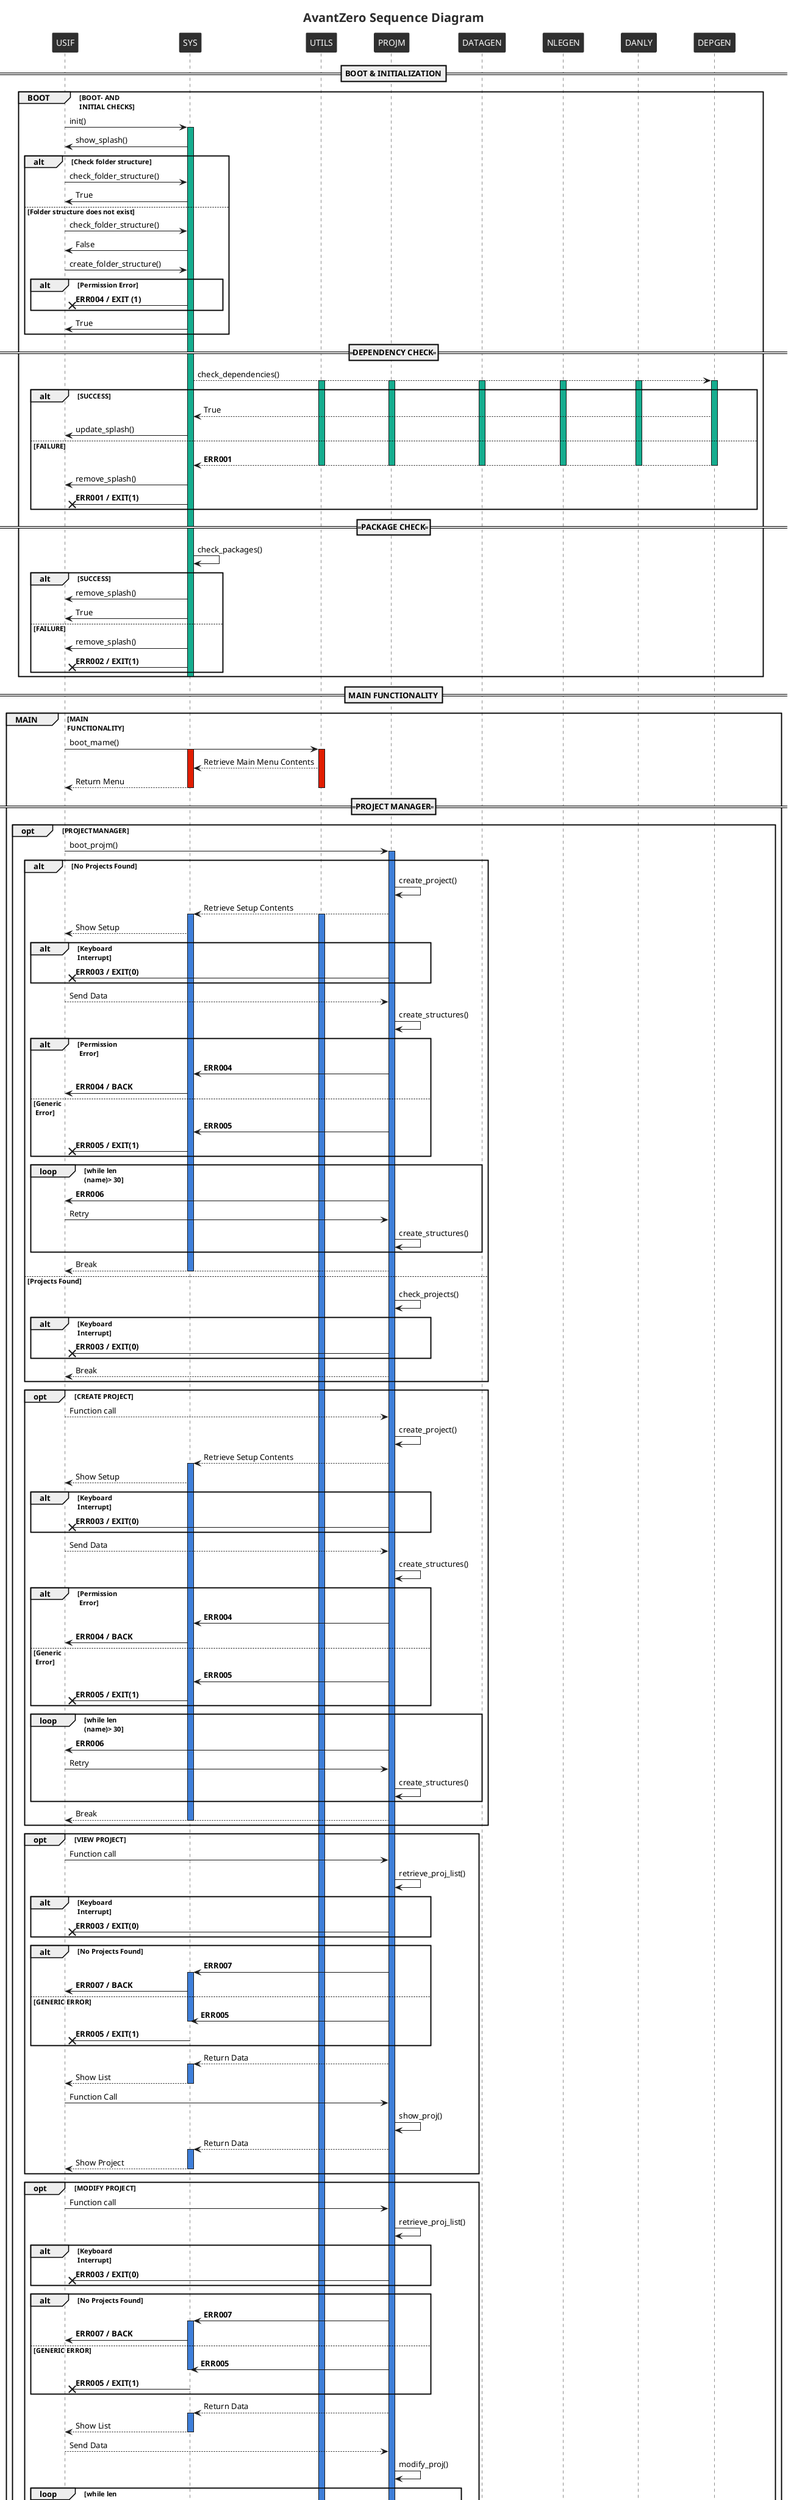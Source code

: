 @startuml AvantZeroSequenceDiagram
title AvantZero Sequence Diagram

skinparam {
    title {
        FontColor #2b2b2b
        FontName Arial
        FontSize 20
    }
    participant {
        BackgroundColor #2f2f2f
        FontColor #fafafa
        BorderColor #fafafa
        FontSize 14
        FontName Arial
    }
    participantPadding 25
}

participant USIF
participant SYS
participant UTILS
participant PROJM
participant DATAGEN
participant NLEGEN
participant DANLY
participant DEPGEN

==BOOT & INITIALIZATION==
group BOOT [BOOT- AND\nINITIAL CHECKS]
    USIF -> SYS : init() 
    activate SYS #16ad8f
    SYS -> USIF : show_splash()
    alt Check folder structure
    USIF -> SYS : check_folder_structure()
    SYS -> USIF : True
        else Folder structure does not exist
        USIF -> SYS : check_folder_structure()
        SYS -> USIF : False
        USIF -> SYS : create_folder_structure()
        alt Permission Error
        SYS -x USIF: <b>ERR004 / EXIT (1)</b>
        end
    SYS -> USIF : True
    end
    ====DEPENDENCY CHECK====
    SYS --> DEPGEN : check_dependencies()
    activate UTILS #16ad8f
    activate PROJM #16ad8f
    activate DATAGEN #16ad8f
    activate NLEGEN #16ad8f
    activate DANLY #16ad8f
    activate DEPGEN #16ad8f
    alt SUCCESS
        DEPGEN --> SYS : True
        SYS -> USIF : update_splash()
        else FAILURE
            DEPGEN --> SYS: <b>ERR001</b>
            deactivate UTILS
            deactivate PROJM
            deactivate NLEGEN
            deactivate DATAGEN
            deactivate DANLY
            deactivate DEPGEN
            SYS -> USIF : remove_splash()
            SYS -x USIF : <b>ERR001 / EXIT(1)</b>
    end
    ====PACKAGE CHECK====
    SYS -> SYS : check_packages()
    alt SUCCESS
        SYS -> USIF : remove_splash()
        SYS -> USIF : True
        else FAILURE
            SYS -> USIF : remove_splash()
            SYS -x USIF : <b>ERR002 / EXIT(1)</b>
    end
    deactivate SYS
end

==MAIN FUNCTIONALITY==
group MAIN [MAIN\nFUNCTIONALITY]
    USIF -> UTILS : boot_mame()
    activate UTILS #E21E00
    activate SYS #E21E00
    UTILS --> SYS : Retrieve Main Menu Contents
    SYS --> USIF : Return Menu
    deactivate UTILS
    deactivate SYS
   
    ====PROJECT MANAGER====
    opt PROJECTMANAGER
        USIF -> PROJM: boot_projm()
        activate PROJM #3F7FD9
        alt No Projects Found
            PROJM -> PROJM : create_project()
            PROJM --> SYS : Retrieve Setup Contents
            activate UTILS #3F7FD9
            activate SYS #3F7FD9
            SYS --> USIF : Show Setup
                alt Keyboard\nInterrupt
                    PROJM -X USIF : <b>ERR003 / EXIT(0) </b>
                end
            USIF --> PROJM : Send Data
            PROJM -> PROJM : create_structures()
                alt Permission\n Error
                    PROJM -> SYS: <b>ERR004</b>
                    SYS -> USIF : <b>ERR004 / BACK</b>
                else Generic\n Error
                    PROJM -> SYS : <b>ERR005</b>
                    SYS -x USIF : <b>ERR005 / EXIT(1)</b>
                end
                loop while len\n(name)> 30
                    PROJM -> USIF: <b>ERR006</b>
                    USIF -> PROJM : Retry
                    PROJM -> PROJM : create_structures()
                end
                PROJM --> USIF : Break
            deactivate SYS
        else Projects Found
            PROJM -> PROJM : check_projects()
                alt Keyboard\nInterrupt
                    PROJM -X USIF : <b>ERR003 / EXIT(0) </b>
                end
            PROJM --> USIF : Break
        end
    
    opt CREATE PROJECT
        USIF --> PROJM : Function call
        PROJM -> PROJM : create_project()
        PROJM --> SYS : Retrieve Setup Contents
        activate SYS #3F7FD9
        SYS --> USIF : Show Setup
        alt Keyboard\nInterrupt
            PROJM -X USIF : <b>ERR003 / EXIT(0) </b>
        end
        USIF --> PROJM : Send Data
        PROJM -> PROJM : create_structures()
        alt Permission\n Error
            PROJM -> SYS: <b>ERR004</b>
            SYS -> USIF : <b>ERR004 / BACK</b>
            else Generic\n Error
                PROJM -> SYS : <b>ERR005</b>
                SYS -x USIF : <b>ERR005 / EXIT(1)</b>
                end
            loop while len\n(name)> 30
                PROJM -> USIF: <b>ERR006</b>
                USIF -> PROJM : Retry
                PROJM -> PROJM : create_structures()
            end
        PROJM --> USIF : Break
        deactivate SYS
    end
    
    opt VIEW PROJECT
        USIF -> PROJM : Function call
        PROJM -> PROJM : retrieve_proj_list()
        alt Keyboard\nInterrupt
            PROJM -X USIF : <b>ERR003 / EXIT(0)</b>
        end
        alt No Projects Found
            PROJM -> SYS : <b>ERR007</b>
            activate SYS #3F7FD9
            SYS -> USIF : <b>ERR007 / BACK</b>
            else GENERIC ERROR
                PROJM -> SYS : <b>ERR005</b>
                deactivate SYS
                SYS -x USIF : <b>ERR005 / EXIT(1)</b>  
        end
        PROJM --> SYS : Return Data
        activate SYS #3F7FD9
        SYS --> USIF: Show List
        deactivate SYS
        USIF -> PROJM : Function Call
        PROJM -> PROJM : show_proj()
        PROJM --> SYS : Return Data
        activate SYS #3F7FD9
        SYS --> USIF : Show Project
        deactivate SYS
    end
    
    opt MODIFY PROJECT
        USIF -> PROJM : Function call
        PROJM -> PROJM : retrieve_proj_list()
        alt Keyboard\nInterrupt
            PROJM -X USIF : <b>ERR003 / EXIT(0) </b>
        end
        alt No Projects Found
            PROJM -> SYS : <b>ERR007</b>
            activate SYS #3F7FD9
            SYS -> USIF : <b>ERR007 / BACK</b>
            else GENERIC ERROR
                PROJM -> SYS : <b>ERR005</b>
                deactivate SYS
                SYS -x USIF : <b>ERR005 / EXIT(1)</b>  
        end
        PROJM --> SYS : Return Data
        activate SYS #3F7FD9
        SYS --> USIF: Show List
        deactivate SYS
        USIF --> PROJM : Send Data
        PROJM -> PROJM : modify_proj()
        loop while len\n(name)> 30
            PROJM -> USIF: <b>ERR006</b>
            USIF -> PROJM : Retry
            PROJM -> PROJM : modify_proj()
        end   
        PROJM -> USIF : Break  
    end

    opt DELETE PROJECT
        USIF -> PROJM : Function call
        PROJM -> PROJM : retrieve_proj_list()
        alt Keyboard\nInterrupt
            PROJM -X USIF : <b>ERR003 / EXIT(0) </b>
        end
        alt No Projects Found
            PROJM -> SYS : <b>ERR007</b>
            activate SYS #3F7FD9
            SYS -> USIF : <b>ERR007 / BACK</b>
            else GENERIC ERROR
                PROJM -> SYS : <b>ERR005</b>
                deactivate SYS
                SYS -x USIF : <b>ERR005 / EXIT(1)</b>  
        end
        PROJM --> SYS : Return Data
        activate SYS #3F7FD9
        SYS --> USIF: Show List
        deactivate SYS
        USIF --> PROJM : Send Data
        PROJM -> PROJM : delete_proj()
        PROJM -> USIF : Break
        deactivate UTILS
        deactivate PROJM
    end

    opt RETURN TO MAIN MENU
    USIF -> SYS : Function call
    activate SYS #3F7FD9
    SYS -> USIF : Break
    deactivate SYS
    end

    ====DATA GENERATION====
    opt DATA GENERATION
        USIF -> UTILS : Function Call
        activate UTILS #9DE637
        UTILS --> SYS : Retrieve Menu Information
        deactivate UTILS
        activate SYS #9DE637
        SYS -> USIF : Show Data Generation Menu
        
        opt GENERATE EDIT DATA
            USIF -> SYS : Function Call
            activate PROJM #9DE637
            SYS --> PROJM : Request Project Data
            alt No Projects Found
                PROJM -> SYS : <b>ERR007</b>
                SYS -> USIF : <b>ERR007 / BACK</b>
            end
            PROJM -> USIF : Show Project Data
            USIF --> DATAGEN : confirm_proj_data()
            activate DATAGEN #9de637
            DATAGEN --> SYS : check_files()
            deactivate PROJM
            alt Keyboard\nInterrupt
                DATAGEN -X USIF : <b>ERR003 / EXIT(0) </b>
            end
            alt Codec/File Error
                DATAGEN -> SYS: <b>ERR008</b>
                SYS -X USIF : <b>ERR008 / EXIT(1)</b>
                else Generic Error
                    DATAGEN -> SYS : <b>ERR005</b>
                    deactivate DATAGEN
                    SYS -x USIF : <b>ERR005 / EXIT(1)</b>
            end
            DATAGEN --> SYS : True
            activate DATAGEN #9DE637
            SYS --> DATAGEN : gen_data()
            DATAGEN --> SYS: save_to_json()
            activate PROJM #9de637
            SYS --> PROJM : update_proj()
            PROJM --> SYS : True
            deactivate DATAGEN
            deactivate PROJM
            SYS -> USIF : Break
        end
        
        opt GENERATE EDL/XML
            USIF -> SYS : Function Call
            SYS --> PROJM: Request Project Data
            activate PROJM #9de637
            alt No Projects Found
                PROJM -> SYS : <b>ERR007</b>
                SYS -> USIF : <b>ERR007 / BACK</b>
            end
            PROJM -> USIF: Show Project Data
            USIF -> PROJM : Select Project
            PROJM -> USIF : show_generated_data_versions()
            alt Keyboard\nInterrupt
                PROJM -X USIF : <b>ERR003 / EXIT(0) </b>
            end
            USIF -> PROJM: Select Data Version
            PROJM --> NLEGEN : generate_nle_files()
            activate NLEGEN #9de637
            alt Data Error
                NLEGEN -> SYS: <b>ERR009</b>
                SYS -> USIF : <b>ERR009 / BACK</b>
            else Generic Error
                NLEGEN -> SYS : <b>ERR005</b>
                SYS -x USIF : <b>ERR005 / EXIT(1)</b>
            end
            NLEGEN --> SYS: Save Generated File
            deactivate NLEGEN
            SYS --> PROJM: update_proj()
            PROJM --> SYS : True
            deactivate PROJM
            SYS -> USIF: Break
        end

        opt GENERATE DEPTH
            USIF -> SYS : Function Call
            SYS --> PROJM: Request Project Data
            activate PROJM #9de637
            alt No Projects Found
                PROJM -> SYS : <b>ERR007</b>
                SYS -> USIF : <b>ERR007 / BACK</b>
            end
            PROJM -> USIF: Show Project Data
            USIF -> PROJM : Select Project
            PROJM -> USIF : show_generated_data_versions()
            alt Keyboard\nInterrupt
                PROJM -X USIF : <b>ERR003 / EXIT(0) </b>
            end
            USIF -> PROJM: Select Data Version
            PROJM -> USIF : depth_mode_selector()
            USIF -> PROJM: Select Depth Mode (Lite / Full)
            PROJM --> DEPGEN : generate_depth()
            activate DEPGEN #9de637
            alt Data Error
                DEPGEN -> SYS: <b>ERR010</b>
                SYS -> USIF : <b>ERR010 / BACK</b>
            else DepthAnything Error
                DEPGEN -> SYS : <b>ERR011</b>
                SYS -x USIF : <b>ERR011 / EXIT(1)</b>
            else Generic Error
                DEPGEN -> SYS : <b>ERR005</b>
                SYS -x USIF : <b>ERR005 / EXIT(1)</b>
            end
            DEPGEN --> SYS : Save Depth of Field Maps
            deactivate DEPGEN
            SYS --> PROJM : update_proj()
            PROJM --> SYS : True
            deactivate PROJM
            SYS -> USIF : Break
        end

        opt VISUALIZE DATA
            USIF -> SYS : Function Call
            SYS --> PROJM: Request Project Data
            activate PROJM #9de637
            alt No Projects Found
                PROJM -> SYS : <b>ERR007</b>
                SYS -> USIF : <b>ERR007 / BACK</b>
            end
            PROJM -> USIF: Show Project Data
            USIF -> PROJM : Select Project
            PROJM -> USIF : show_generated_data_versions()
            alt Keyboard\nInterrupt
                PROJM -X USIF : <b>ERR003 / EXIT(0) </b>
            end
            USIF -> PROJM: Select Data Version
            PROJM -> USIF : select_data_vis()
            USIF -> PROJM: Select different forms of data visualizations
            PROJM --> DANLY : generate_vis()
            activate DANLY #9de637
            alt Data Error
                DANLY -> SYS: <b>ERR010</b>
                SYS -> USIF : <b>ERR010 / BACK</b>
            else Library Error
                DANLY -> SYS : <b>ERR012</b>
                SYS -x USIF : <b>ERR012 / EXIT(1)</b>
            else Generic Error
                DANLY -> SYS : <b>ERR005</b>
                SYS -x USIF : <b>ERR005 / EXIT(1)</b>
            end
            DANLY --> SYS : Save Visualized Data
            deactivate DANLY
            SYS --> PROJM : update_proj()
            PROJM --> SYS : True
            deactivate PROJM
            SYS -> USIF : Break
        end

        opt EXPORT DATA
        USIF -> SYS : Function Call
            SYS --> PROJM: Request Project Data
            activate PROJM #9de637
            alt No Projects Found
                PROJM -> SYS : <b>ERR007</b>
                SYS -> USIF : <b>ERR007 / BACK</b>
            end
            PROJM -> USIF: Show Project Data
            USIF -> PROJM : Select Project
            PROJM -> USIF : show_generated_data_versions()
            alt Keyboard\nInterrupt
                PROJM -X USIF : <b>ERR003 / EXIT(0) </b>
            end
            USIF -> PROJM: Select Data Version
            PROJM -> USIF : select_data_export()
            USIF -> PROJM: Select PDF or CSV Export
            PROJM --> DANLY : generate_data_export()
            activate DANLY #9de637
            alt Data Error
                DANLY -> SYS: <b>ERR010</b>
                SYS -> USIF : <b>ERR010 / BACK</b>
            else Library Error
                DANLY -> SYS : <b>ERR013</b>
                SYS -x USIF : <b>ERR013 / EXIT(1)</b>
            else Generic Error
                DANLY -> SYS : <b>ERR005</b>
                SYS -x USIF : <b>ERR005 / EXIT(1)</b>
            end
            DANLY --> SYS : Save PDF/CSV
            deactivate DANLY
            SYS --> PROJM : update_proj()
            PROJM --> SYS : True
            deactivate PROJM
            SYS -> USIF : Break
        end
        deactivate SYS
    end

    ====ABOUT====
    opt SHOW ABOUT
        USIF -> UTILS : Function Call
        activate UTILS #E6C600
        UTILS --> SYS : Retrieve About Information
        deactivate UTILS
        activate SYS #E6C600
        SYS -> USIF : Show About Information
        alt Keyboard\nInterrupt
            SYS -X USIF : <b>ERR003 / Exit(0)</b>
        end
        USIF -> SYS : Press Return / Timer
        SYS -> USIF : Break
        deactivate SYS
    end

    ====CREDITS====
    opt SHOW CREDITS
        USIF -> UTILS : Function Call
        activate UTILS #C500E6
        UTILS --> SYS : Retrieve Credits
        deactivate UTILS
        activate SYS #C500E6
        SYS -> USIF : Show Credits
        alt Keyboard\nInterrupt
            SYS -X USIF : <b>ERR003 / Exit(0)</b>
        end
        USIF -> SYS : Press Return / Timer
        SYS -> USIF : Break
        deactivate SYS
    end

    ====EXIT====
    opt EXIT ALGORITHM
        USIF -> SYS : Function call
        activate SYS #E67C00
        SYS -> USIF : True
        deactivate SYS
        USIF -> USIF : Break
        USIF -> USIF : Exit(0)
    end
end
end
@enduml